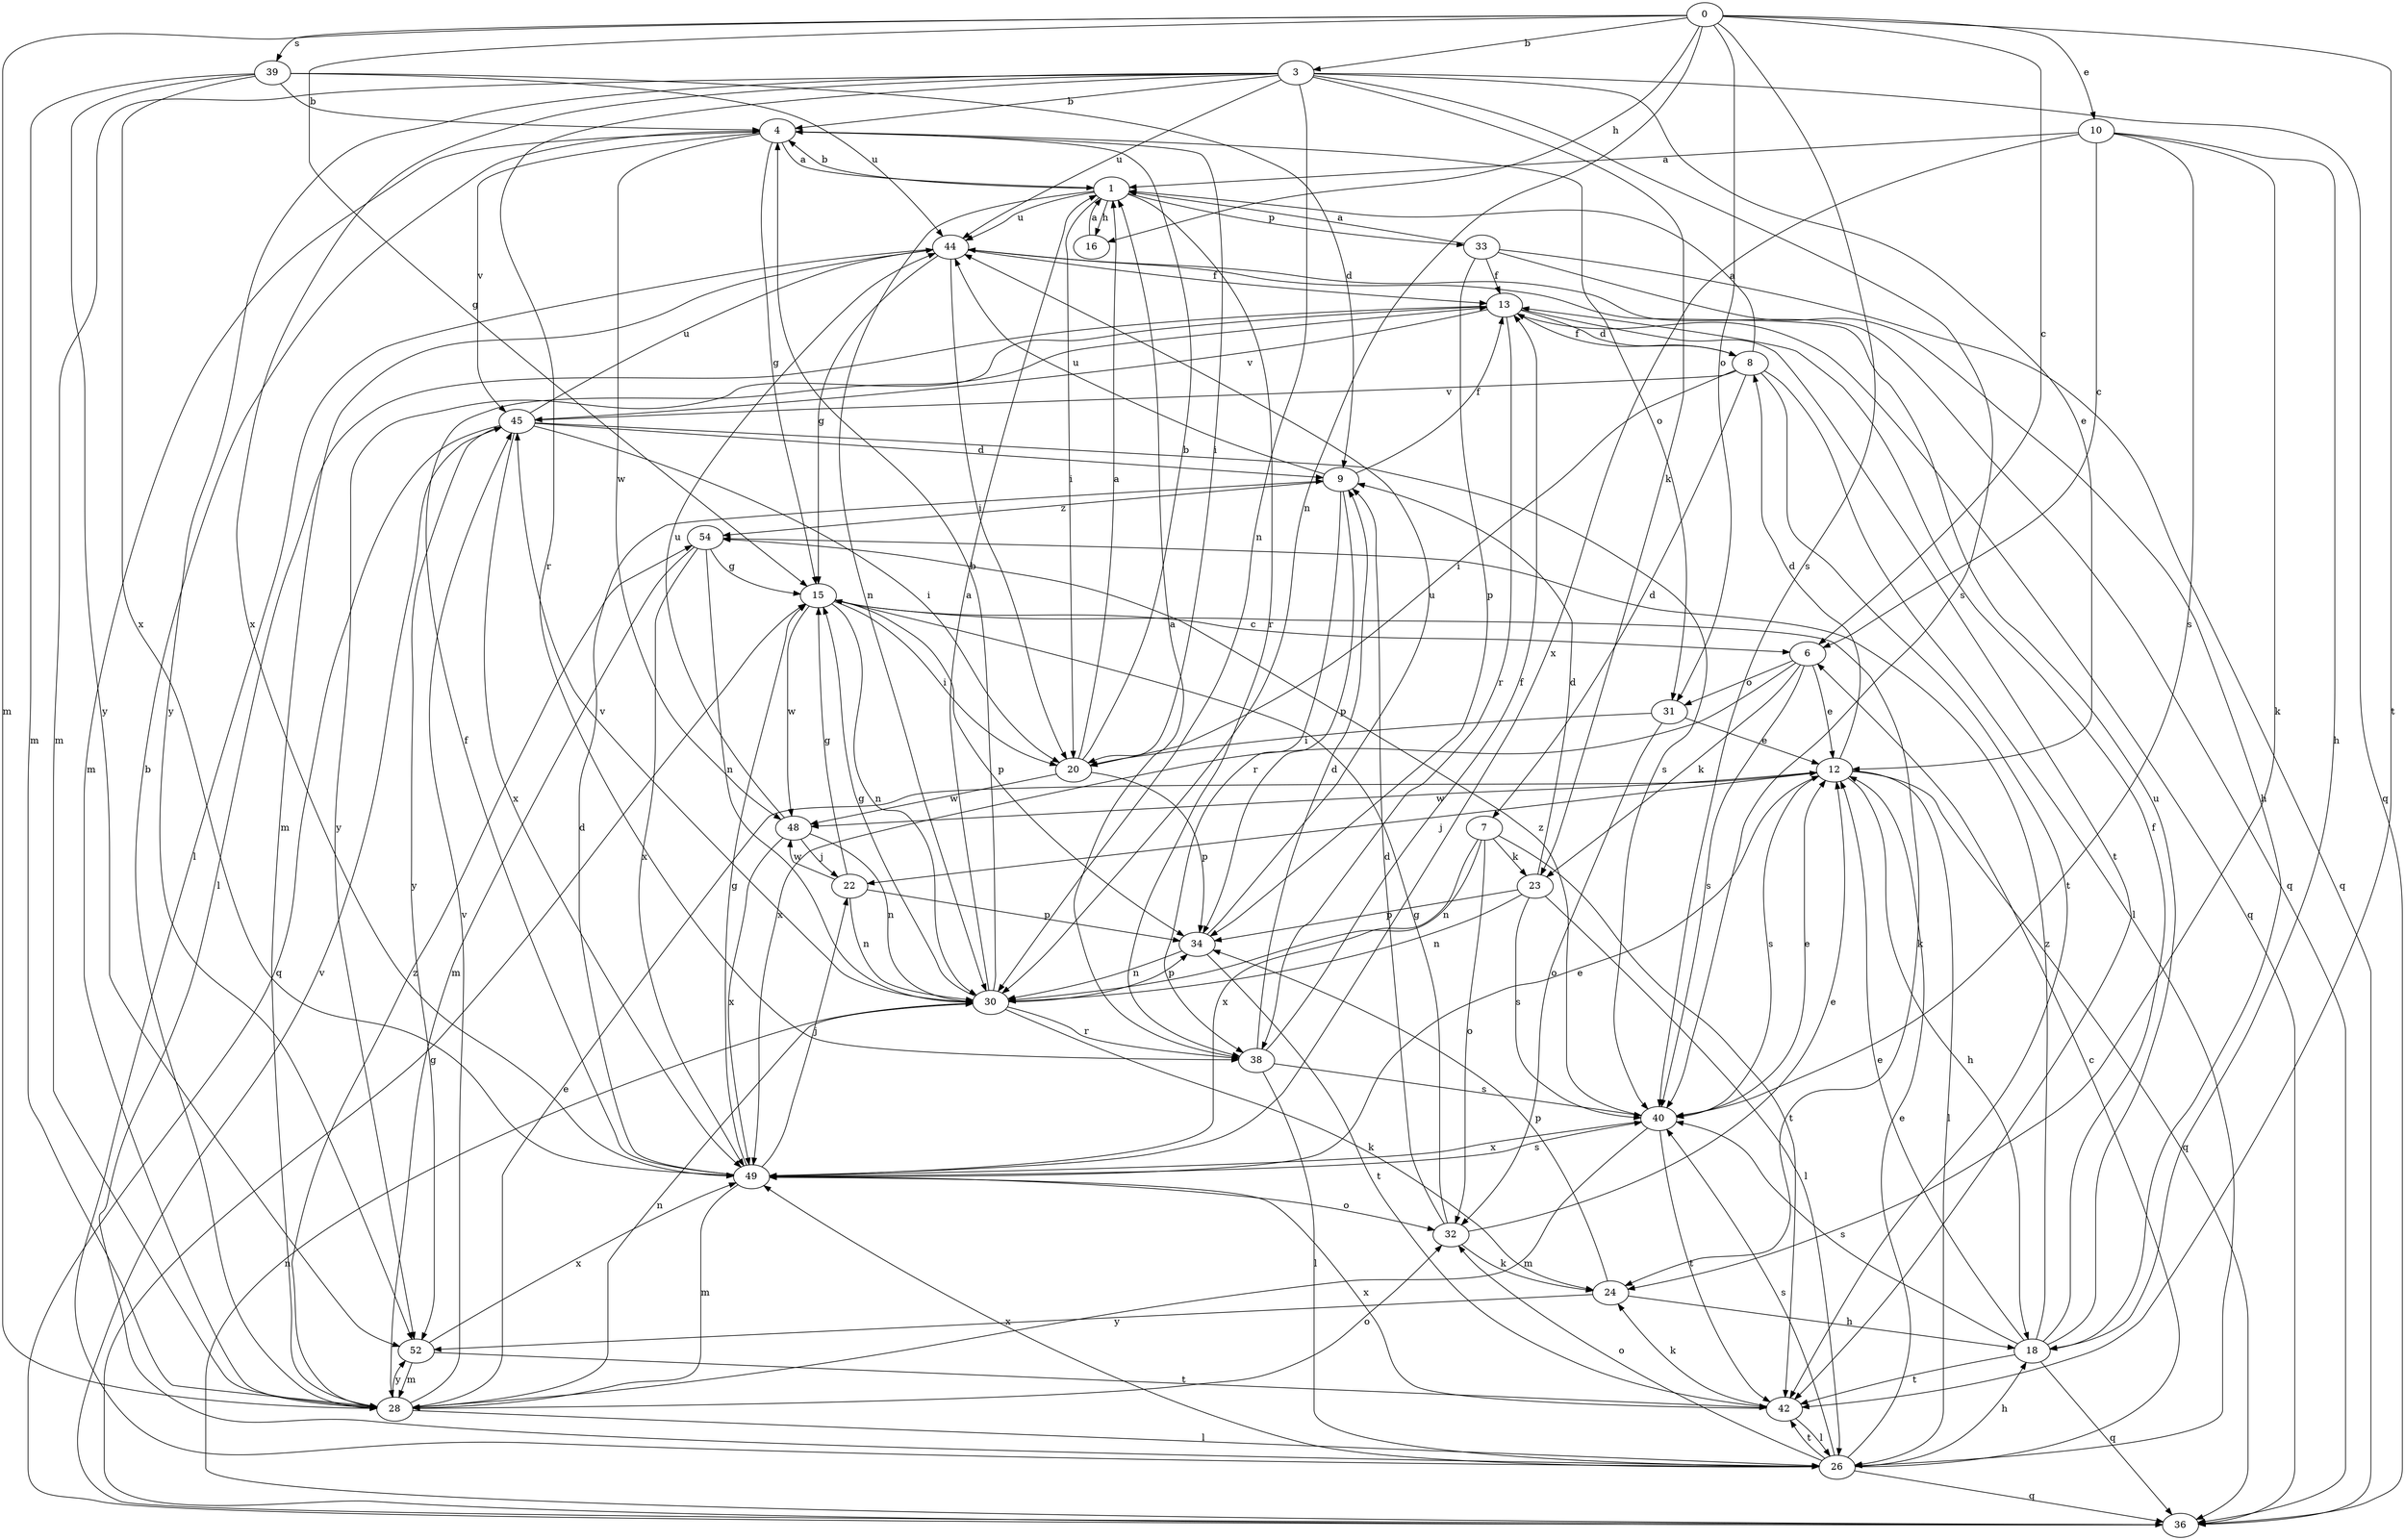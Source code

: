 strict digraph  {
0;
1;
3;
4;
6;
7;
8;
9;
10;
12;
13;
15;
16;
18;
20;
22;
23;
24;
26;
28;
30;
31;
32;
33;
34;
36;
38;
39;
40;
42;
44;
45;
48;
49;
52;
54;
0 -> 3  [label=b];
0 -> 6  [label=c];
0 -> 10  [label=e];
0 -> 15  [label=g];
0 -> 16  [label=h];
0 -> 28  [label=m];
0 -> 30  [label=n];
0 -> 31  [label=o];
0 -> 39  [label=s];
0 -> 40  [label=s];
0 -> 42  [label=t];
1 -> 4  [label=b];
1 -> 16  [label=h];
1 -> 20  [label=i];
1 -> 30  [label=n];
1 -> 33  [label=p];
1 -> 38  [label=r];
1 -> 44  [label=u];
3 -> 4  [label=b];
3 -> 12  [label=e];
3 -> 23  [label=k];
3 -> 28  [label=m];
3 -> 30  [label=n];
3 -> 36  [label=q];
3 -> 38  [label=r];
3 -> 40  [label=s];
3 -> 44  [label=u];
3 -> 49  [label=x];
3 -> 52  [label=y];
4 -> 1  [label=a];
4 -> 15  [label=g];
4 -> 20  [label=i];
4 -> 28  [label=m];
4 -> 31  [label=o];
4 -> 45  [label=v];
4 -> 48  [label=w];
6 -> 12  [label=e];
6 -> 23  [label=k];
6 -> 31  [label=o];
6 -> 40  [label=s];
6 -> 49  [label=x];
7 -> 23  [label=k];
7 -> 30  [label=n];
7 -> 32  [label=o];
7 -> 42  [label=t];
7 -> 49  [label=x];
8 -> 1  [label=a];
8 -> 7  [label=d];
8 -> 13  [label=f];
8 -> 20  [label=i];
8 -> 26  [label=l];
8 -> 42  [label=t];
8 -> 45  [label=v];
9 -> 13  [label=f];
9 -> 34  [label=p];
9 -> 38  [label=r];
9 -> 44  [label=u];
9 -> 54  [label=z];
10 -> 1  [label=a];
10 -> 6  [label=c];
10 -> 18  [label=h];
10 -> 24  [label=k];
10 -> 40  [label=s];
10 -> 49  [label=x];
12 -> 8  [label=d];
12 -> 18  [label=h];
12 -> 22  [label=j];
12 -> 26  [label=l];
12 -> 36  [label=q];
12 -> 40  [label=s];
12 -> 48  [label=w];
13 -> 8  [label=d];
13 -> 26  [label=l];
13 -> 36  [label=q];
13 -> 38  [label=r];
13 -> 42  [label=t];
13 -> 45  [label=v];
13 -> 52  [label=y];
15 -> 6  [label=c];
15 -> 20  [label=i];
15 -> 24  [label=k];
15 -> 30  [label=n];
15 -> 34  [label=p];
15 -> 48  [label=w];
16 -> 1  [label=a];
18 -> 12  [label=e];
18 -> 13  [label=f];
18 -> 36  [label=q];
18 -> 40  [label=s];
18 -> 42  [label=t];
18 -> 44  [label=u];
18 -> 54  [label=z];
20 -> 1  [label=a];
20 -> 4  [label=b];
20 -> 34  [label=p];
20 -> 48  [label=w];
22 -> 15  [label=g];
22 -> 30  [label=n];
22 -> 34  [label=p];
22 -> 48  [label=w];
23 -> 9  [label=d];
23 -> 26  [label=l];
23 -> 30  [label=n];
23 -> 34  [label=p];
23 -> 40  [label=s];
24 -> 18  [label=h];
24 -> 34  [label=p];
24 -> 52  [label=y];
26 -> 6  [label=c];
26 -> 12  [label=e];
26 -> 18  [label=h];
26 -> 32  [label=o];
26 -> 36  [label=q];
26 -> 40  [label=s];
26 -> 42  [label=t];
26 -> 49  [label=x];
28 -> 4  [label=b];
28 -> 12  [label=e];
28 -> 26  [label=l];
28 -> 30  [label=n];
28 -> 32  [label=o];
28 -> 45  [label=v];
28 -> 52  [label=y];
28 -> 54  [label=z];
30 -> 1  [label=a];
30 -> 4  [label=b];
30 -> 15  [label=g];
30 -> 24  [label=k];
30 -> 34  [label=p];
30 -> 38  [label=r];
30 -> 45  [label=v];
31 -> 12  [label=e];
31 -> 20  [label=i];
31 -> 32  [label=o];
32 -> 9  [label=d];
32 -> 12  [label=e];
32 -> 15  [label=g];
32 -> 24  [label=k];
33 -> 1  [label=a];
33 -> 13  [label=f];
33 -> 18  [label=h];
33 -> 34  [label=p];
33 -> 36  [label=q];
34 -> 30  [label=n];
34 -> 42  [label=t];
34 -> 44  [label=u];
36 -> 15  [label=g];
36 -> 30  [label=n];
36 -> 45  [label=v];
38 -> 1  [label=a];
38 -> 9  [label=d];
38 -> 13  [label=f];
38 -> 26  [label=l];
38 -> 40  [label=s];
39 -> 4  [label=b];
39 -> 9  [label=d];
39 -> 28  [label=m];
39 -> 44  [label=u];
39 -> 49  [label=x];
39 -> 52  [label=y];
40 -> 12  [label=e];
40 -> 28  [label=m];
40 -> 42  [label=t];
40 -> 49  [label=x];
40 -> 54  [label=z];
42 -> 24  [label=k];
42 -> 26  [label=l];
42 -> 49  [label=x];
44 -> 13  [label=f];
44 -> 15  [label=g];
44 -> 20  [label=i];
44 -> 26  [label=l];
44 -> 28  [label=m];
44 -> 36  [label=q];
45 -> 9  [label=d];
45 -> 20  [label=i];
45 -> 36  [label=q];
45 -> 40  [label=s];
45 -> 44  [label=u];
45 -> 49  [label=x];
45 -> 52  [label=y];
48 -> 22  [label=j];
48 -> 30  [label=n];
48 -> 44  [label=u];
48 -> 49  [label=x];
49 -> 9  [label=d];
49 -> 12  [label=e];
49 -> 13  [label=f];
49 -> 15  [label=g];
49 -> 22  [label=j];
49 -> 28  [label=m];
49 -> 32  [label=o];
49 -> 40  [label=s];
52 -> 28  [label=m];
52 -> 42  [label=t];
52 -> 49  [label=x];
54 -> 15  [label=g];
54 -> 28  [label=m];
54 -> 30  [label=n];
54 -> 49  [label=x];
}

